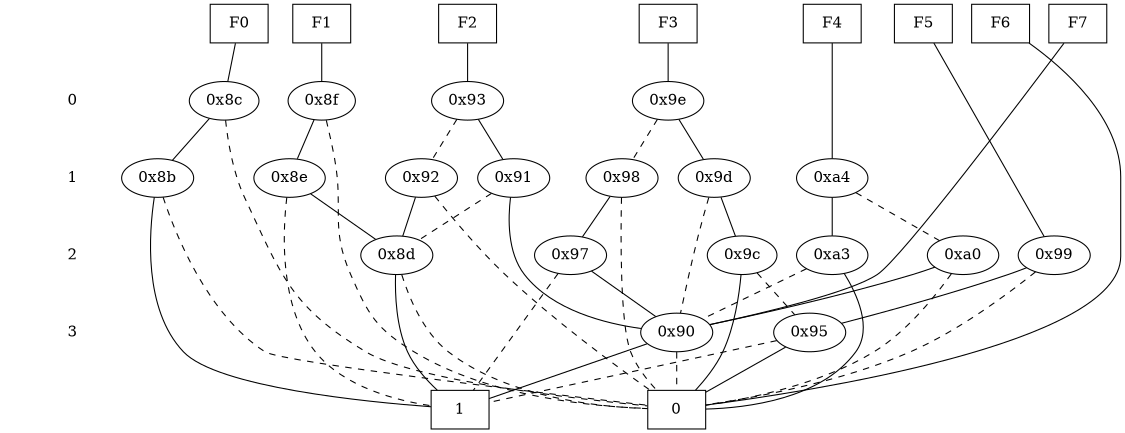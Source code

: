 digraph "DD" {
size = "7.5,10"
center = true;
edge [dir = none];
{ node [shape = plaintext];
  edge [style = invis];
  "CONST NODES" [style = invis];
" 0 " -> " 1 " -> " 2 " -> " 3 " -> "CONST NODES"; 
}
{ rank = same; node [shape = box]; edge [style = invis];
"F0" -> "F1" -> "F2" -> "F3" -> "F4" -> "F5" -> "F6" -> "F7"; }
{ rank = same; " 0 ";
"0x8c";
"0x93";
"0x8f";
"0x9e";
}
{ rank = same; " 1 ";
"0x9d";
"0xa4";
"0x8e";
"0x92";
"0x98";
"0x8b";
"0x91";
}
{ rank = same; " 2 ";
"0x99";
"0x97";
"0xa0";
"0xa3";
"0x8d";
"0x9c";
}
{ rank = same; " 3 ";
"0x95";
"0x90";
}
{ rank = same; "CONST NODES";
{ node [shape = box]; "0x26";
"0x25";
}
}
"F0" -> "0x8c" [style = solid];
"F1" -> "0x8f" [style = solid];
"F2" -> "0x93" [style = solid];
"F3" -> "0x9e" [style = solid];
"F4" -> "0xa4" [style = solid];
"F5" -> "0x99" [style = solid];
"F6" -> "0x26" [style = solid];
"F7" -> "0x90" [style = solid];
"0x8c" -> "0x8b";
"0x8c" -> "0x26" [style = dashed];
"0x93" -> "0x91";
"0x93" -> "0x92" [style = dashed];
"0x8f" -> "0x8e";
"0x8f" -> "0x26" [style = dashed];
"0x9e" -> "0x9d";
"0x9e" -> "0x98" [style = dashed];
"0x9d" -> "0x9c";
"0x9d" -> "0x90" [style = dashed];
"0xa4" -> "0xa3";
"0xa4" -> "0xa0" [style = dashed];
"0x8e" -> "0x8d";
"0x8e" -> "0x25" [style = dashed];
"0x92" -> "0x8d";
"0x92" -> "0x26" [style = dashed];
"0x98" -> "0x97";
"0x98" -> "0x26" [style = dashed];
"0x8b" -> "0x25";
"0x8b" -> "0x26" [style = dashed];
"0x91" -> "0x90";
"0x91" -> "0x8d" [style = dashed];
"0x99" -> "0x95";
"0x99" -> "0x26" [style = dashed];
"0x97" -> "0x90";
"0x97" -> "0x25" [style = dashed];
"0xa0" -> "0x90";
"0xa0" -> "0x26" [style = dashed];
"0xa3" -> "0x26";
"0xa3" -> "0x90" [style = dashed];
"0x8d" -> "0x25";
"0x8d" -> "0x26" [style = dashed];
"0x9c" -> "0x26";
"0x9c" -> "0x95" [style = dashed];
"0x95" -> "0x26";
"0x95" -> "0x25" [style = dashed];
"0x90" -> "0x25";
"0x90" -> "0x26" [style = dashed];
"0x26" [label = "0"];
"0x25" [label = "1"];
}

